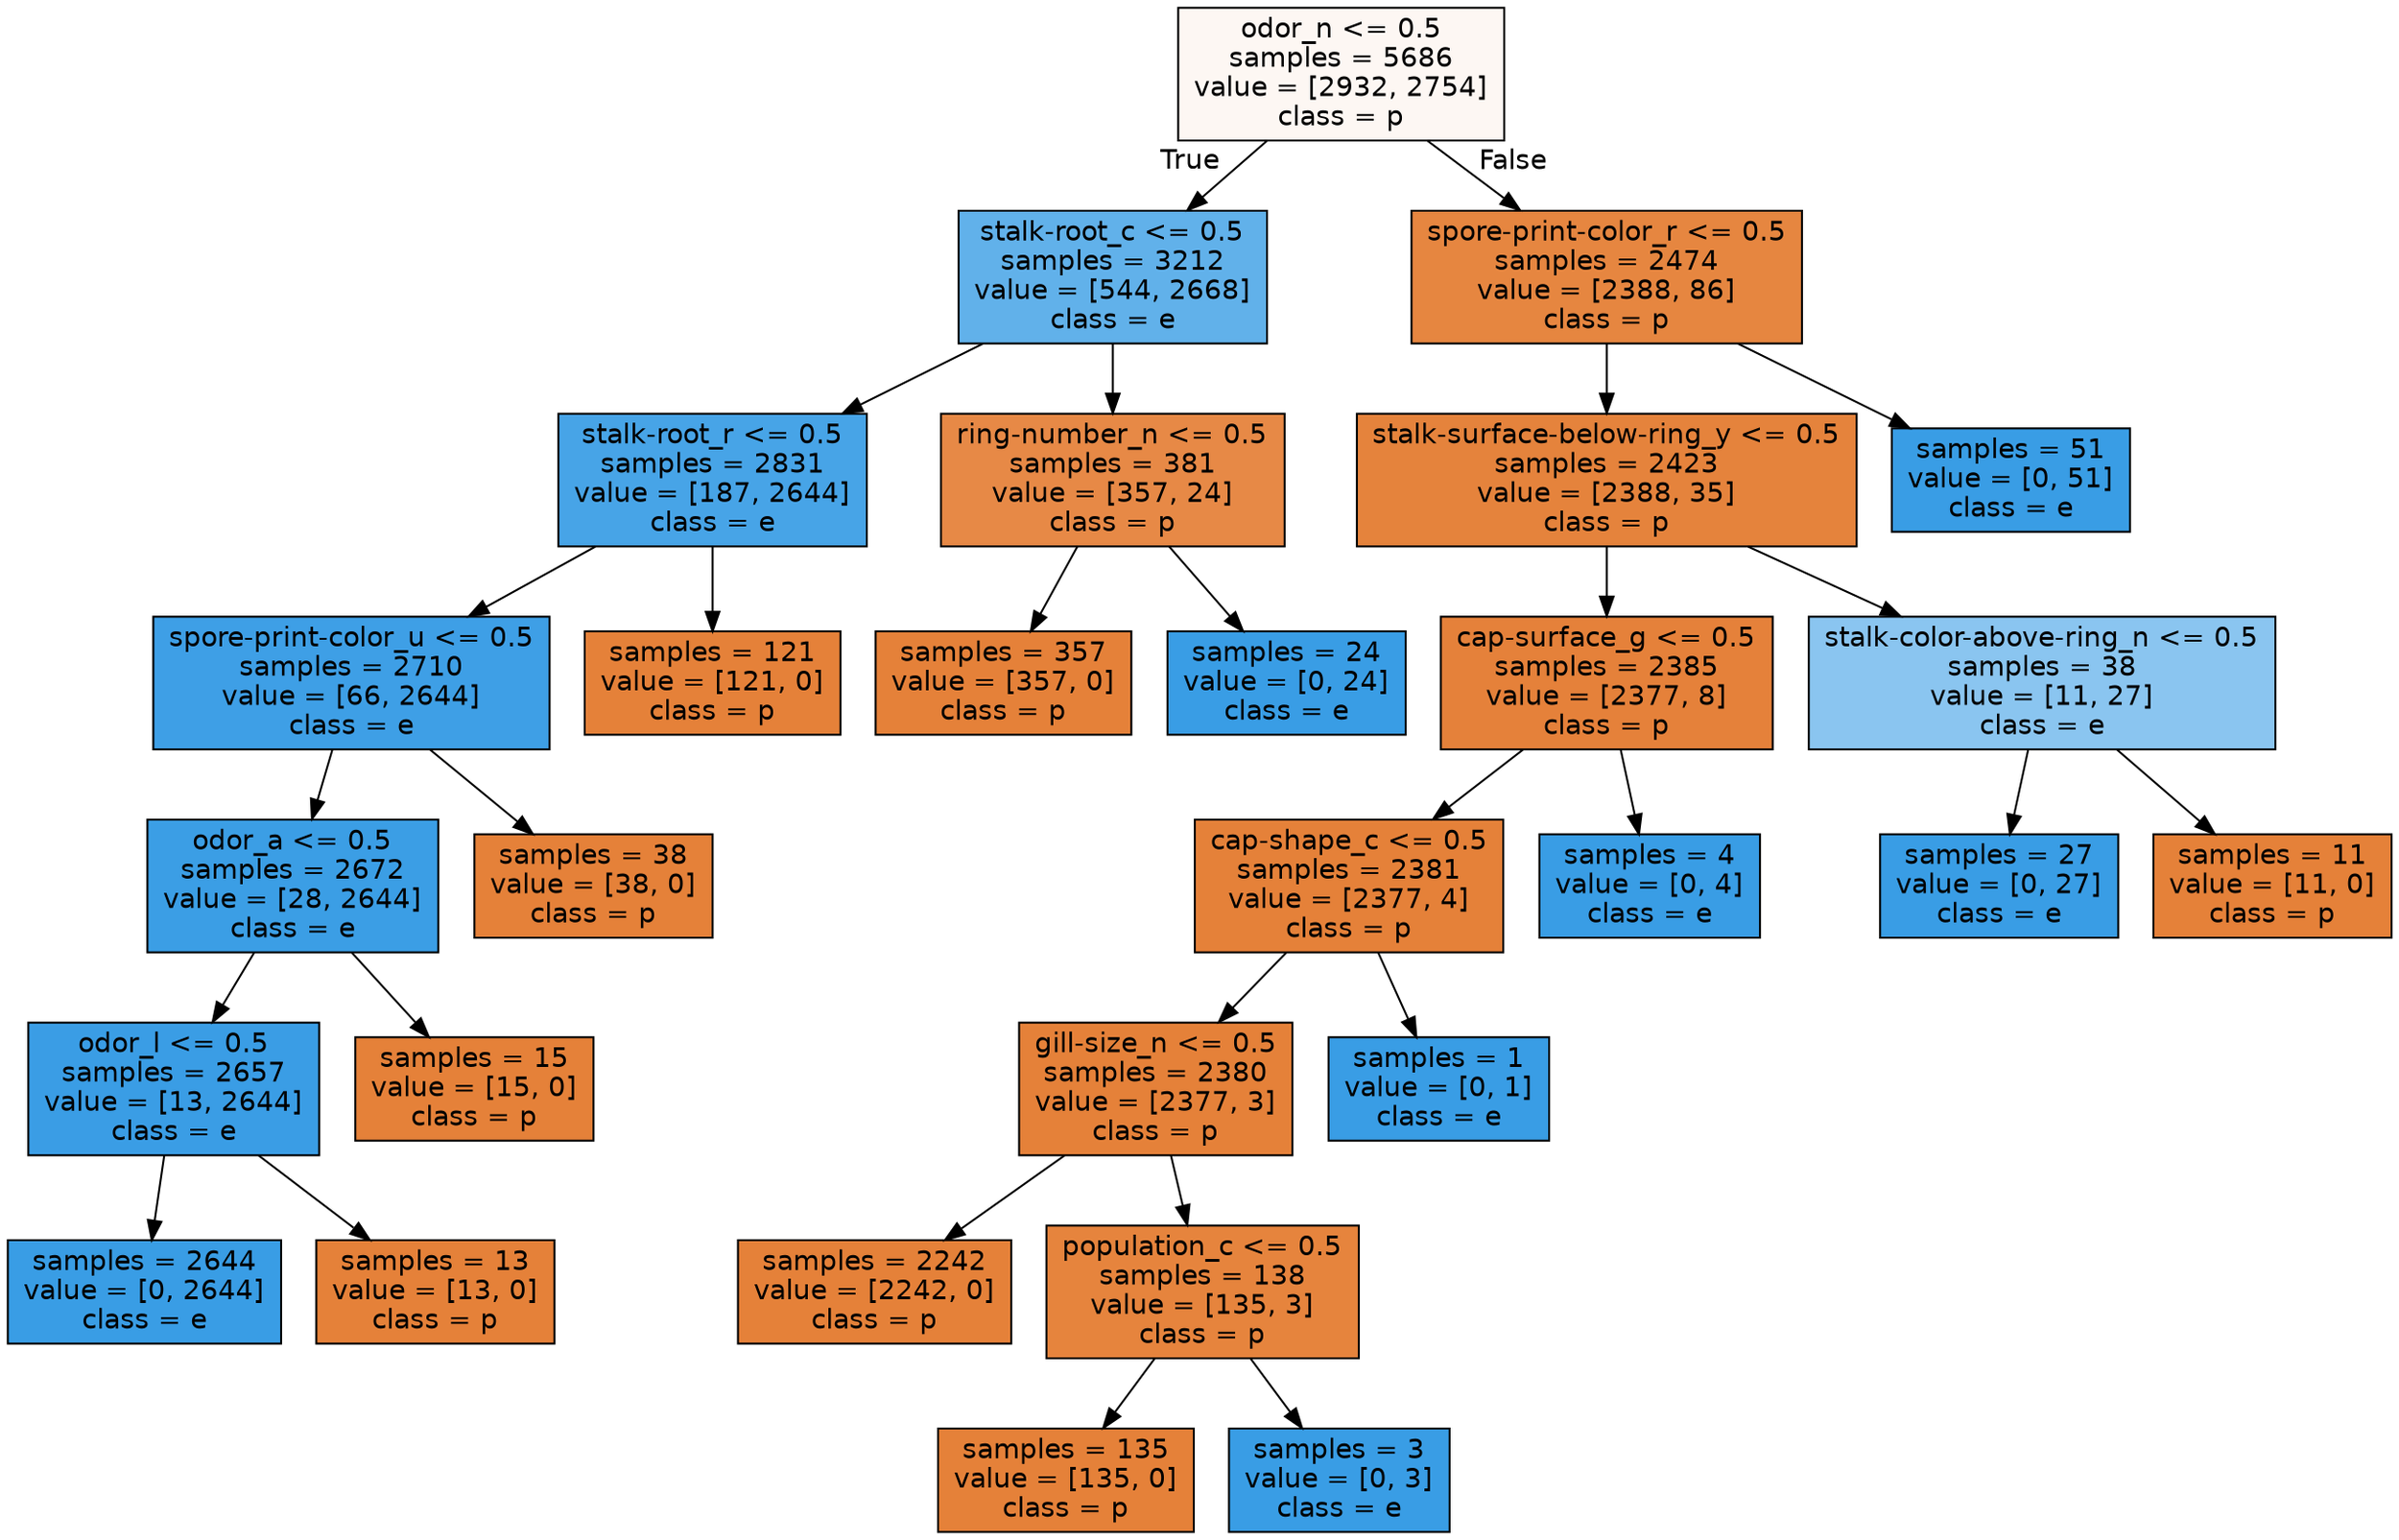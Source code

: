 digraph Tree {
node [shape=box, style="filled", color="black", fontname="helvetica"] ;
edge [fontname="helvetica"] ;
0 [label="odor_n <= 0.5\nsamples = 5686\nvalue = [2932, 2754]\nclass = p", fillcolor="#fdf7f3"] ;
1 [label="stalk-root_c <= 0.5\nsamples = 3212\nvalue = [544, 2668]\nclass = e", fillcolor="#61b1ea"] ;
0 -> 1 [labeldistance=2.5, labelangle=45, headlabel="True"] ;
2 [label="stalk-root_r <= 0.5\nsamples = 2831\nvalue = [187, 2644]\nclass = e", fillcolor="#47a4e7"] ;
1 -> 2 ;
3 [label="spore-print-color_u <= 0.5\nsamples = 2710\nvalue = [66, 2644]\nclass = e", fillcolor="#3e9fe6"] ;
2 -> 3 ;
4 [label="odor_a <= 0.5\nsamples = 2672\nvalue = [28, 2644]\nclass = e", fillcolor="#3b9ee5"] ;
3 -> 4 ;
5 [label="odor_l <= 0.5\nsamples = 2657\nvalue = [13, 2644]\nclass = e", fillcolor="#3a9de5"] ;
4 -> 5 ;
6 [label="samples = 2644\nvalue = [0, 2644]\nclass = e", fillcolor="#399de5"] ;
5 -> 6 ;
7 [label="samples = 13\nvalue = [13, 0]\nclass = p", fillcolor="#e58139"] ;
5 -> 7 ;
8 [label="samples = 15\nvalue = [15, 0]\nclass = p", fillcolor="#e58139"] ;
4 -> 8 ;
9 [label="samples = 38\nvalue = [38, 0]\nclass = p", fillcolor="#e58139"] ;
3 -> 9 ;
10 [label="samples = 121\nvalue = [121, 0]\nclass = p", fillcolor="#e58139"] ;
2 -> 10 ;
11 [label="ring-number_n <= 0.5\nsamples = 381\nvalue = [357, 24]\nclass = p", fillcolor="#e78946"] ;
1 -> 11 ;
12 [label="samples = 357\nvalue = [357, 0]\nclass = p", fillcolor="#e58139"] ;
11 -> 12 ;
13 [label="samples = 24\nvalue = [0, 24]\nclass = e", fillcolor="#399de5"] ;
11 -> 13 ;
14 [label="spore-print-color_r <= 0.5\nsamples = 2474\nvalue = [2388, 86]\nclass = p", fillcolor="#e68640"] ;
0 -> 14 [labeldistance=2.5, labelangle=-45, headlabel="False"] ;
15 [label="stalk-surface-below-ring_y <= 0.5\nsamples = 2423\nvalue = [2388, 35]\nclass = p", fillcolor="#e5833c"] ;
14 -> 15 ;
16 [label="cap-surface_g <= 0.5\nsamples = 2385\nvalue = [2377, 8]\nclass = p", fillcolor="#e5813a"] ;
15 -> 16 ;
17 [label="cap-shape_c <= 0.5\nsamples = 2381\nvalue = [2377, 4]\nclass = p", fillcolor="#e58139"] ;
16 -> 17 ;
18 [label="gill-size_n <= 0.5\nsamples = 2380\nvalue = [2377, 3]\nclass = p", fillcolor="#e58139"] ;
17 -> 18 ;
19 [label="samples = 2242\nvalue = [2242, 0]\nclass = p", fillcolor="#e58139"] ;
18 -> 19 ;
20 [label="population_c <= 0.5\nsamples = 138\nvalue = [135, 3]\nclass = p", fillcolor="#e6843d"] ;
18 -> 20 ;
21 [label="samples = 135\nvalue = [135, 0]\nclass = p", fillcolor="#e58139"] ;
20 -> 21 ;
22 [label="samples = 3\nvalue = [0, 3]\nclass = e", fillcolor="#399de5"] ;
20 -> 22 ;
23 [label="samples = 1\nvalue = [0, 1]\nclass = e", fillcolor="#399de5"] ;
17 -> 23 ;
24 [label="samples = 4\nvalue = [0, 4]\nclass = e", fillcolor="#399de5"] ;
16 -> 24 ;
25 [label="stalk-color-above-ring_n <= 0.5\nsamples = 38\nvalue = [11, 27]\nclass = e", fillcolor="#8ac5f0"] ;
15 -> 25 ;
26 [label="samples = 27\nvalue = [0, 27]\nclass = e", fillcolor="#399de5"] ;
25 -> 26 ;
27 [label="samples = 11\nvalue = [11, 0]\nclass = p", fillcolor="#e58139"] ;
25 -> 27 ;
28 [label="samples = 51\nvalue = [0, 51]\nclass = e", fillcolor="#399de5"] ;
14 -> 28 ;
}